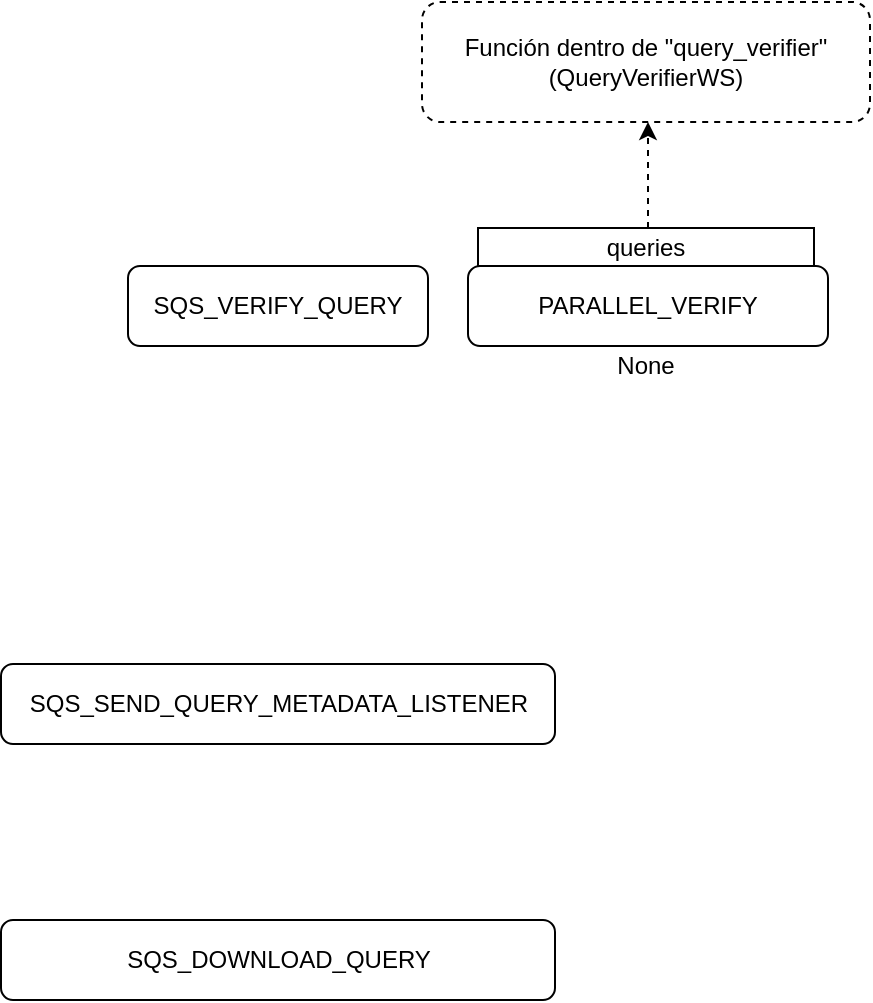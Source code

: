 <mxfile version="27.1.6">
  <diagram name="Page-1" id="BrnOyh9XNPyVEBQKQnbW">
    <mxGraphModel dx="723" dy="788" grid="0" gridSize="10" guides="1" tooltips="1" connect="1" arrows="1" fold="1" page="1" pageScale="1" pageWidth="850" pageHeight="1100" math="0" shadow="0">
      <root>
        <mxCell id="0" />
        <mxCell id="1" parent="0" />
        <mxCell id="AQ5vdkK7NMLJOoIOfehY-1" value="SQS_VERIFY_QUERY" style="rounded=1;whiteSpace=wrap;html=1;" vertex="1" parent="1">
          <mxGeometry x="160" y="200" width="150" height="40" as="geometry" />
        </mxCell>
        <mxCell id="AQ5vdkK7NMLJOoIOfehY-6" style="edgeStyle=orthogonalEdgeStyle;rounded=0;orthogonalLoop=1;jettySize=auto;html=1;exitX=0.5;exitY=1;exitDx=0;exitDy=0;dashed=1;" edge="1" parent="1" source="AQ5vdkK7NMLJOoIOfehY-3" target="AQ5vdkK7NMLJOoIOfehY-7">
          <mxGeometry relative="1" as="geometry">
            <mxPoint x="483" y="118" as="targetPoint" />
            <Array as="points">
              <mxPoint x="419" y="220" />
              <mxPoint x="420" y="220" />
            </Array>
          </mxGeometry>
        </mxCell>
        <mxCell id="AQ5vdkK7NMLJOoIOfehY-3" value="queries" style="rounded=0;whiteSpace=wrap;html=1;fillColor=light-dark(#FFFFFF,#058C3D);strokeColor=light-dark(#000000,#0C590A);" vertex="1" parent="1">
          <mxGeometry x="335" y="181" width="168" height="19" as="geometry" />
        </mxCell>
        <mxCell id="AQ5vdkK7NMLJOoIOfehY-4" value="None" style="rounded=0;whiteSpace=wrap;html=1;fillColor=light-dark(#FFFFFF,#283A7A);strokeColor=light-dark(#FFFFFF,#4361CC);" vertex="1" parent="1">
          <mxGeometry x="335" y="240" width="168" height="19" as="geometry" />
        </mxCell>
        <mxCell id="AQ5vdkK7NMLJOoIOfehY-2" value="PARALLEL_VERIFY" style="rounded=1;whiteSpace=wrap;html=1;" vertex="1" parent="1">
          <mxGeometry x="330" y="200" width="180" height="40" as="geometry" />
        </mxCell>
        <mxCell id="AQ5vdkK7NMLJOoIOfehY-7" value="Función dentro de &quot;query_verifier&quot; (QueryVerifierWS)" style="rounded=1;whiteSpace=wrap;html=1;dashed=1;fontColor=light-dark(#000000,#A8A8A8);" vertex="1" parent="1">
          <mxGeometry x="307" y="68" width="224" height="60" as="geometry" />
        </mxCell>
        <mxCell id="AQ5vdkK7NMLJOoIOfehY-9" value="SQS_SEND_QUERY_METADATA_LISTENER" style="rounded=1;whiteSpace=wrap;html=1;" vertex="1" parent="1">
          <mxGeometry x="96.5" y="399" width="277" height="40" as="geometry" />
        </mxCell>
        <mxCell id="AQ5vdkK7NMLJOoIOfehY-10" value="SQS_DOWNLOAD_QUERY" style="rounded=1;whiteSpace=wrap;html=1;" vertex="1" parent="1">
          <mxGeometry x="96.5" y="527" width="277" height="40" as="geometry" />
        </mxCell>
      </root>
    </mxGraphModel>
  </diagram>
</mxfile>
